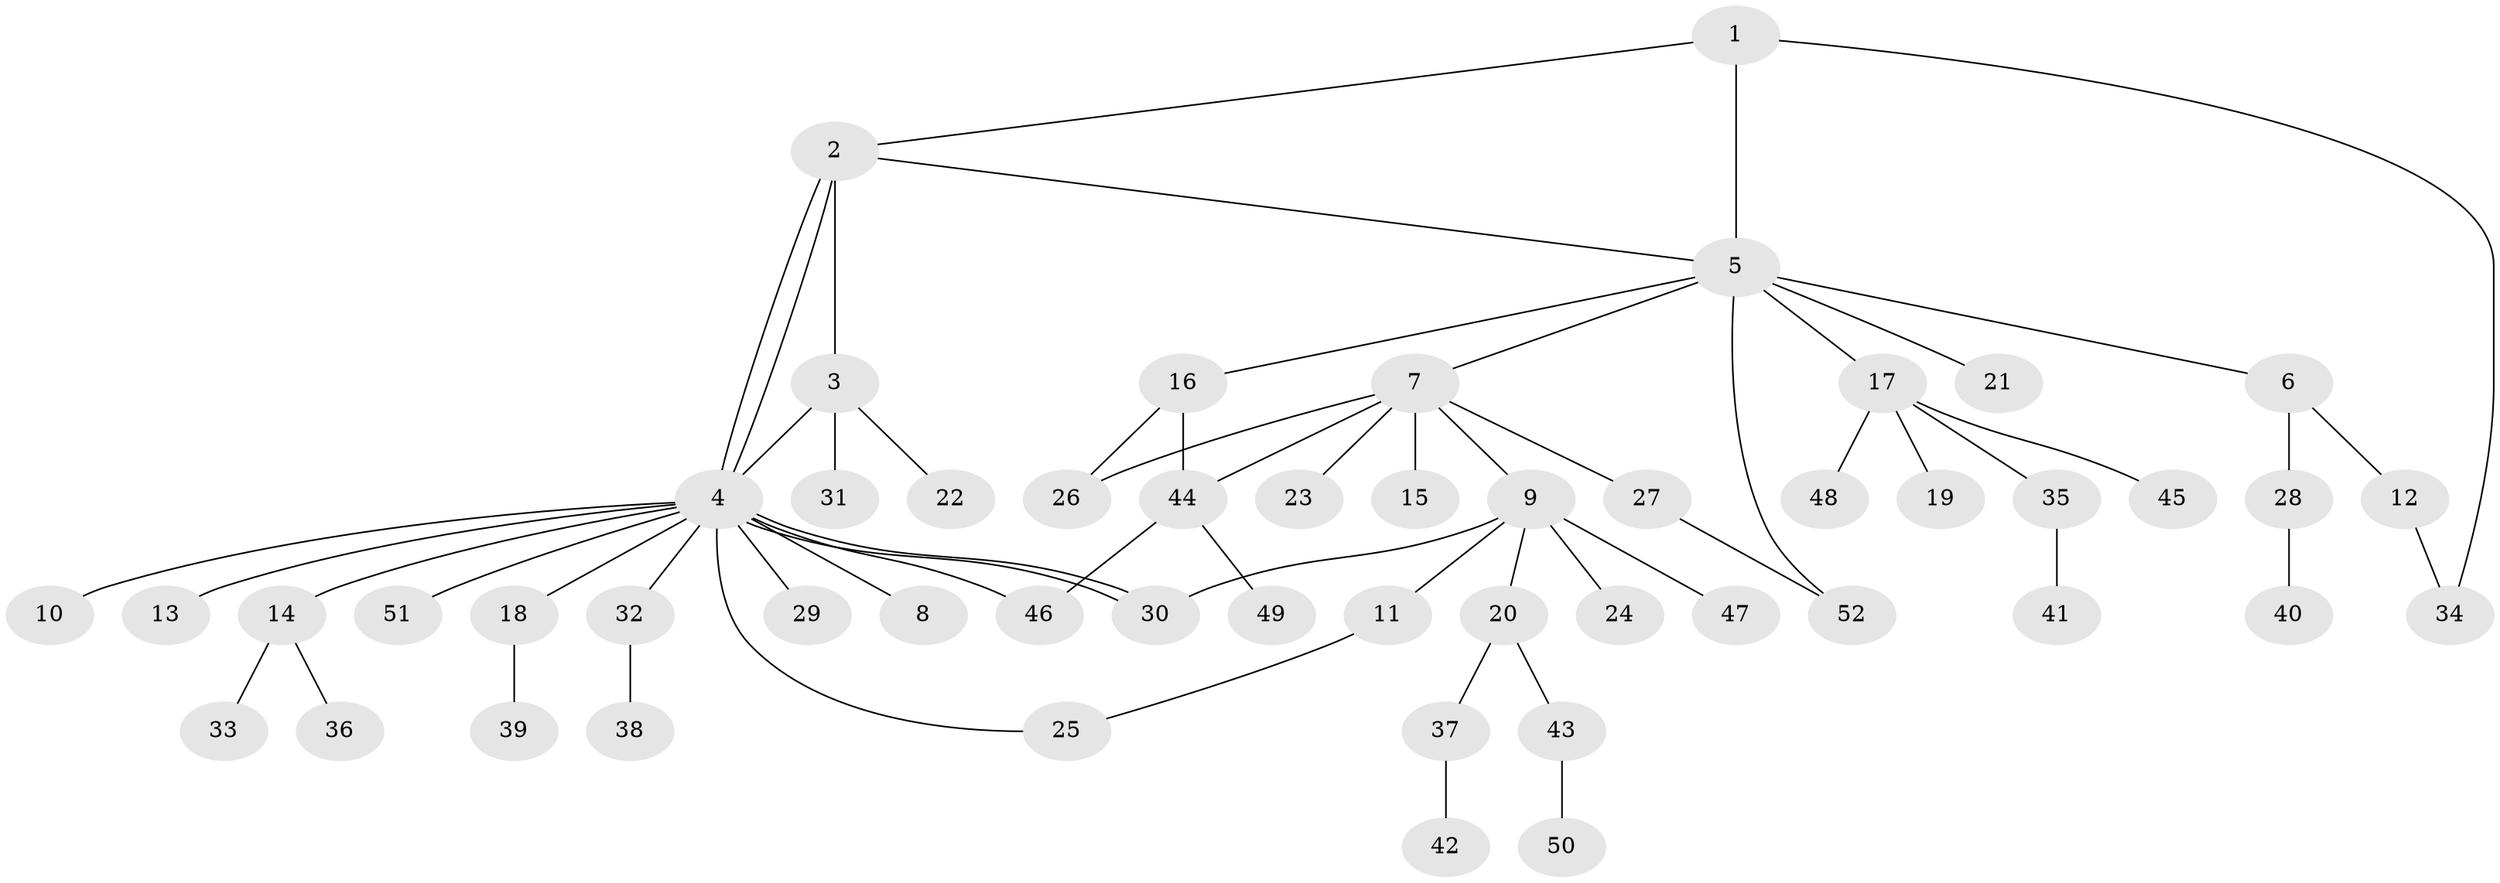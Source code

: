 // Generated by graph-tools (version 1.1) at 2025/26/03/09/25 03:26:03]
// undirected, 52 vertices, 62 edges
graph export_dot {
graph [start="1"]
  node [color=gray90,style=filled];
  1;
  2;
  3;
  4;
  5;
  6;
  7;
  8;
  9;
  10;
  11;
  12;
  13;
  14;
  15;
  16;
  17;
  18;
  19;
  20;
  21;
  22;
  23;
  24;
  25;
  26;
  27;
  28;
  29;
  30;
  31;
  32;
  33;
  34;
  35;
  36;
  37;
  38;
  39;
  40;
  41;
  42;
  43;
  44;
  45;
  46;
  47;
  48;
  49;
  50;
  51;
  52;
  1 -- 2;
  1 -- 5;
  1 -- 34;
  2 -- 3;
  2 -- 4;
  2 -- 4;
  2 -- 5;
  3 -- 4;
  3 -- 22;
  3 -- 31;
  4 -- 8;
  4 -- 10;
  4 -- 13;
  4 -- 14;
  4 -- 18;
  4 -- 25;
  4 -- 29;
  4 -- 30;
  4 -- 30;
  4 -- 32;
  4 -- 46;
  4 -- 51;
  5 -- 6;
  5 -- 7;
  5 -- 16;
  5 -- 17;
  5 -- 21;
  5 -- 52;
  6 -- 12;
  6 -- 28;
  7 -- 9;
  7 -- 15;
  7 -- 23;
  7 -- 26;
  7 -- 27;
  7 -- 44;
  9 -- 11;
  9 -- 20;
  9 -- 24;
  9 -- 30;
  9 -- 47;
  11 -- 25;
  12 -- 34;
  14 -- 33;
  14 -- 36;
  16 -- 26;
  16 -- 44;
  17 -- 19;
  17 -- 35;
  17 -- 45;
  17 -- 48;
  18 -- 39;
  20 -- 37;
  20 -- 43;
  27 -- 52;
  28 -- 40;
  32 -- 38;
  35 -- 41;
  37 -- 42;
  43 -- 50;
  44 -- 46;
  44 -- 49;
}
